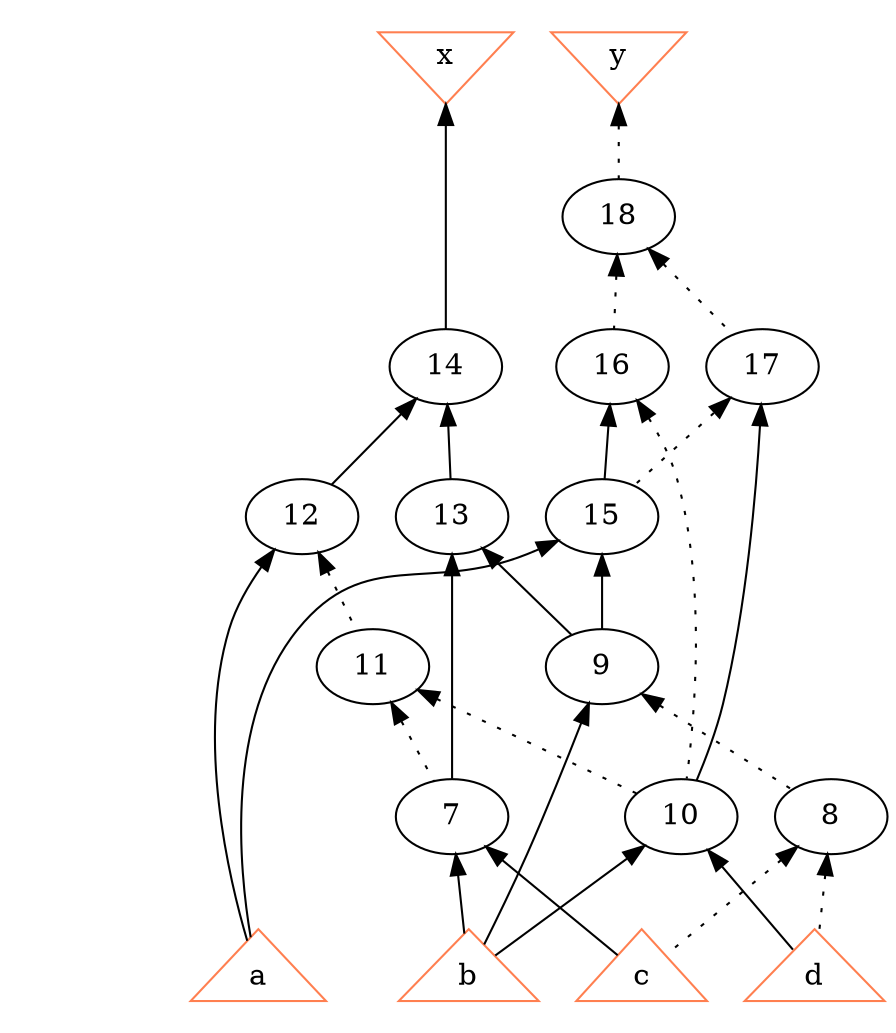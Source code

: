 digraph network {
size = "7.5,10";
center = true;
edge [dir = back];

{
  node [shape = plaintext];
  edge [style = invis];
  Level6 [label = ""];
  Level5 [label = ""];
  Level4 [label = ""];
  Level3 [label = ""];
  Level2 [label = ""];
  Level1 [label = ""];
  Level0 [label = ""];
  Level6 ->  Level5 ->  Level4 ->  Level3 ->  Level2 ->  Level1 ->  Level0;
}

{
  rank = same;
  Level6;
  Node5 [label = "x", shape = invtriangle, color = coral, fillcolor = coral];
  Node6 [label = "y", shape = invtriangle, color = coral, fillcolor = coral];
}

{
  rank = same;
  Level5;
  Node18 [label = "18\n", shape = ellipse];
}

{
  rank = same;
  Level4;
  Node14 [label = "14\n", shape = ellipse];
  Node16 [label = "16\n", shape = ellipse];
  Node17 [label = "17\n", shape = ellipse];
}

{
  rank = same;
  Level3;
  Node12 [label = "12\n", shape = ellipse];
  Node13 [label = "13\n", shape = ellipse];
  Node15 [label = "15\n", shape = ellipse];
}

{
  rank = same;
  Level2;
  Node9 [label = "9\n", shape = ellipse];
  Node11 [label = "11\n", shape = ellipse];
}

{
  rank = same;
  Level1;
  Node7 [label = "7\n", shape = ellipse];
  Node8 [label = "8\n", shape = ellipse];
  Node10 [label = "10\n", shape = ellipse];
}

{
  rank = same;
  Level0;
  Node1 [label = "a", shape = triangle, color = coral, fillcolor = coral];
  Node2 [label = "b", shape = triangle, color = coral, fillcolor = coral];
  Node3 [label = "c", shape = triangle, color = coral, fillcolor = coral];
  Node4 [label = "d", shape = triangle, color = coral, fillcolor = coral];
  Node1 -> Node2 -> Node3 -> Node4 [style=invis];
}

Node5 -> Node6 [style = invis];
Node5 -> Node14 [style = solid];
Node6 -> Node18 [style = dotted];
Node7 -> Node2 [style = solid];
Node7 -> Node3 [style = solid];
Node8 -> Node3 [style = dotted];
Node8 -> Node4 [style = dotted];
Node9 -> Node2 [style = solid];
Node9 -> Node8 [style = dotted];
Node10 -> Node2 [style = solid];
Node10 -> Node4 [style = solid];
Node11 -> Node7 [style = dotted];
Node11 -> Node10 [style = dotted];
Node12 -> Node1 [style = solid];
Node12 -> Node11 [style = dotted];
Node13 -> Node7 [style = solid];
Node13 -> Node9 [style = solid];
Node14 -> Node12 [style = solid];
Node14 -> Node13 [style = solid];
Node15 -> Node1 [style = solid];
Node15 -> Node9 [style = solid];
Node16 -> Node10 [style = dotted];
Node16 -> Node15 [style = solid];
Node17 -> Node10 [style = solid];
Node17 -> Node15 [style = dotted];
Node18 -> Node16 [style = dotted];
Node18 -> Node17 [style = dotted];
}
